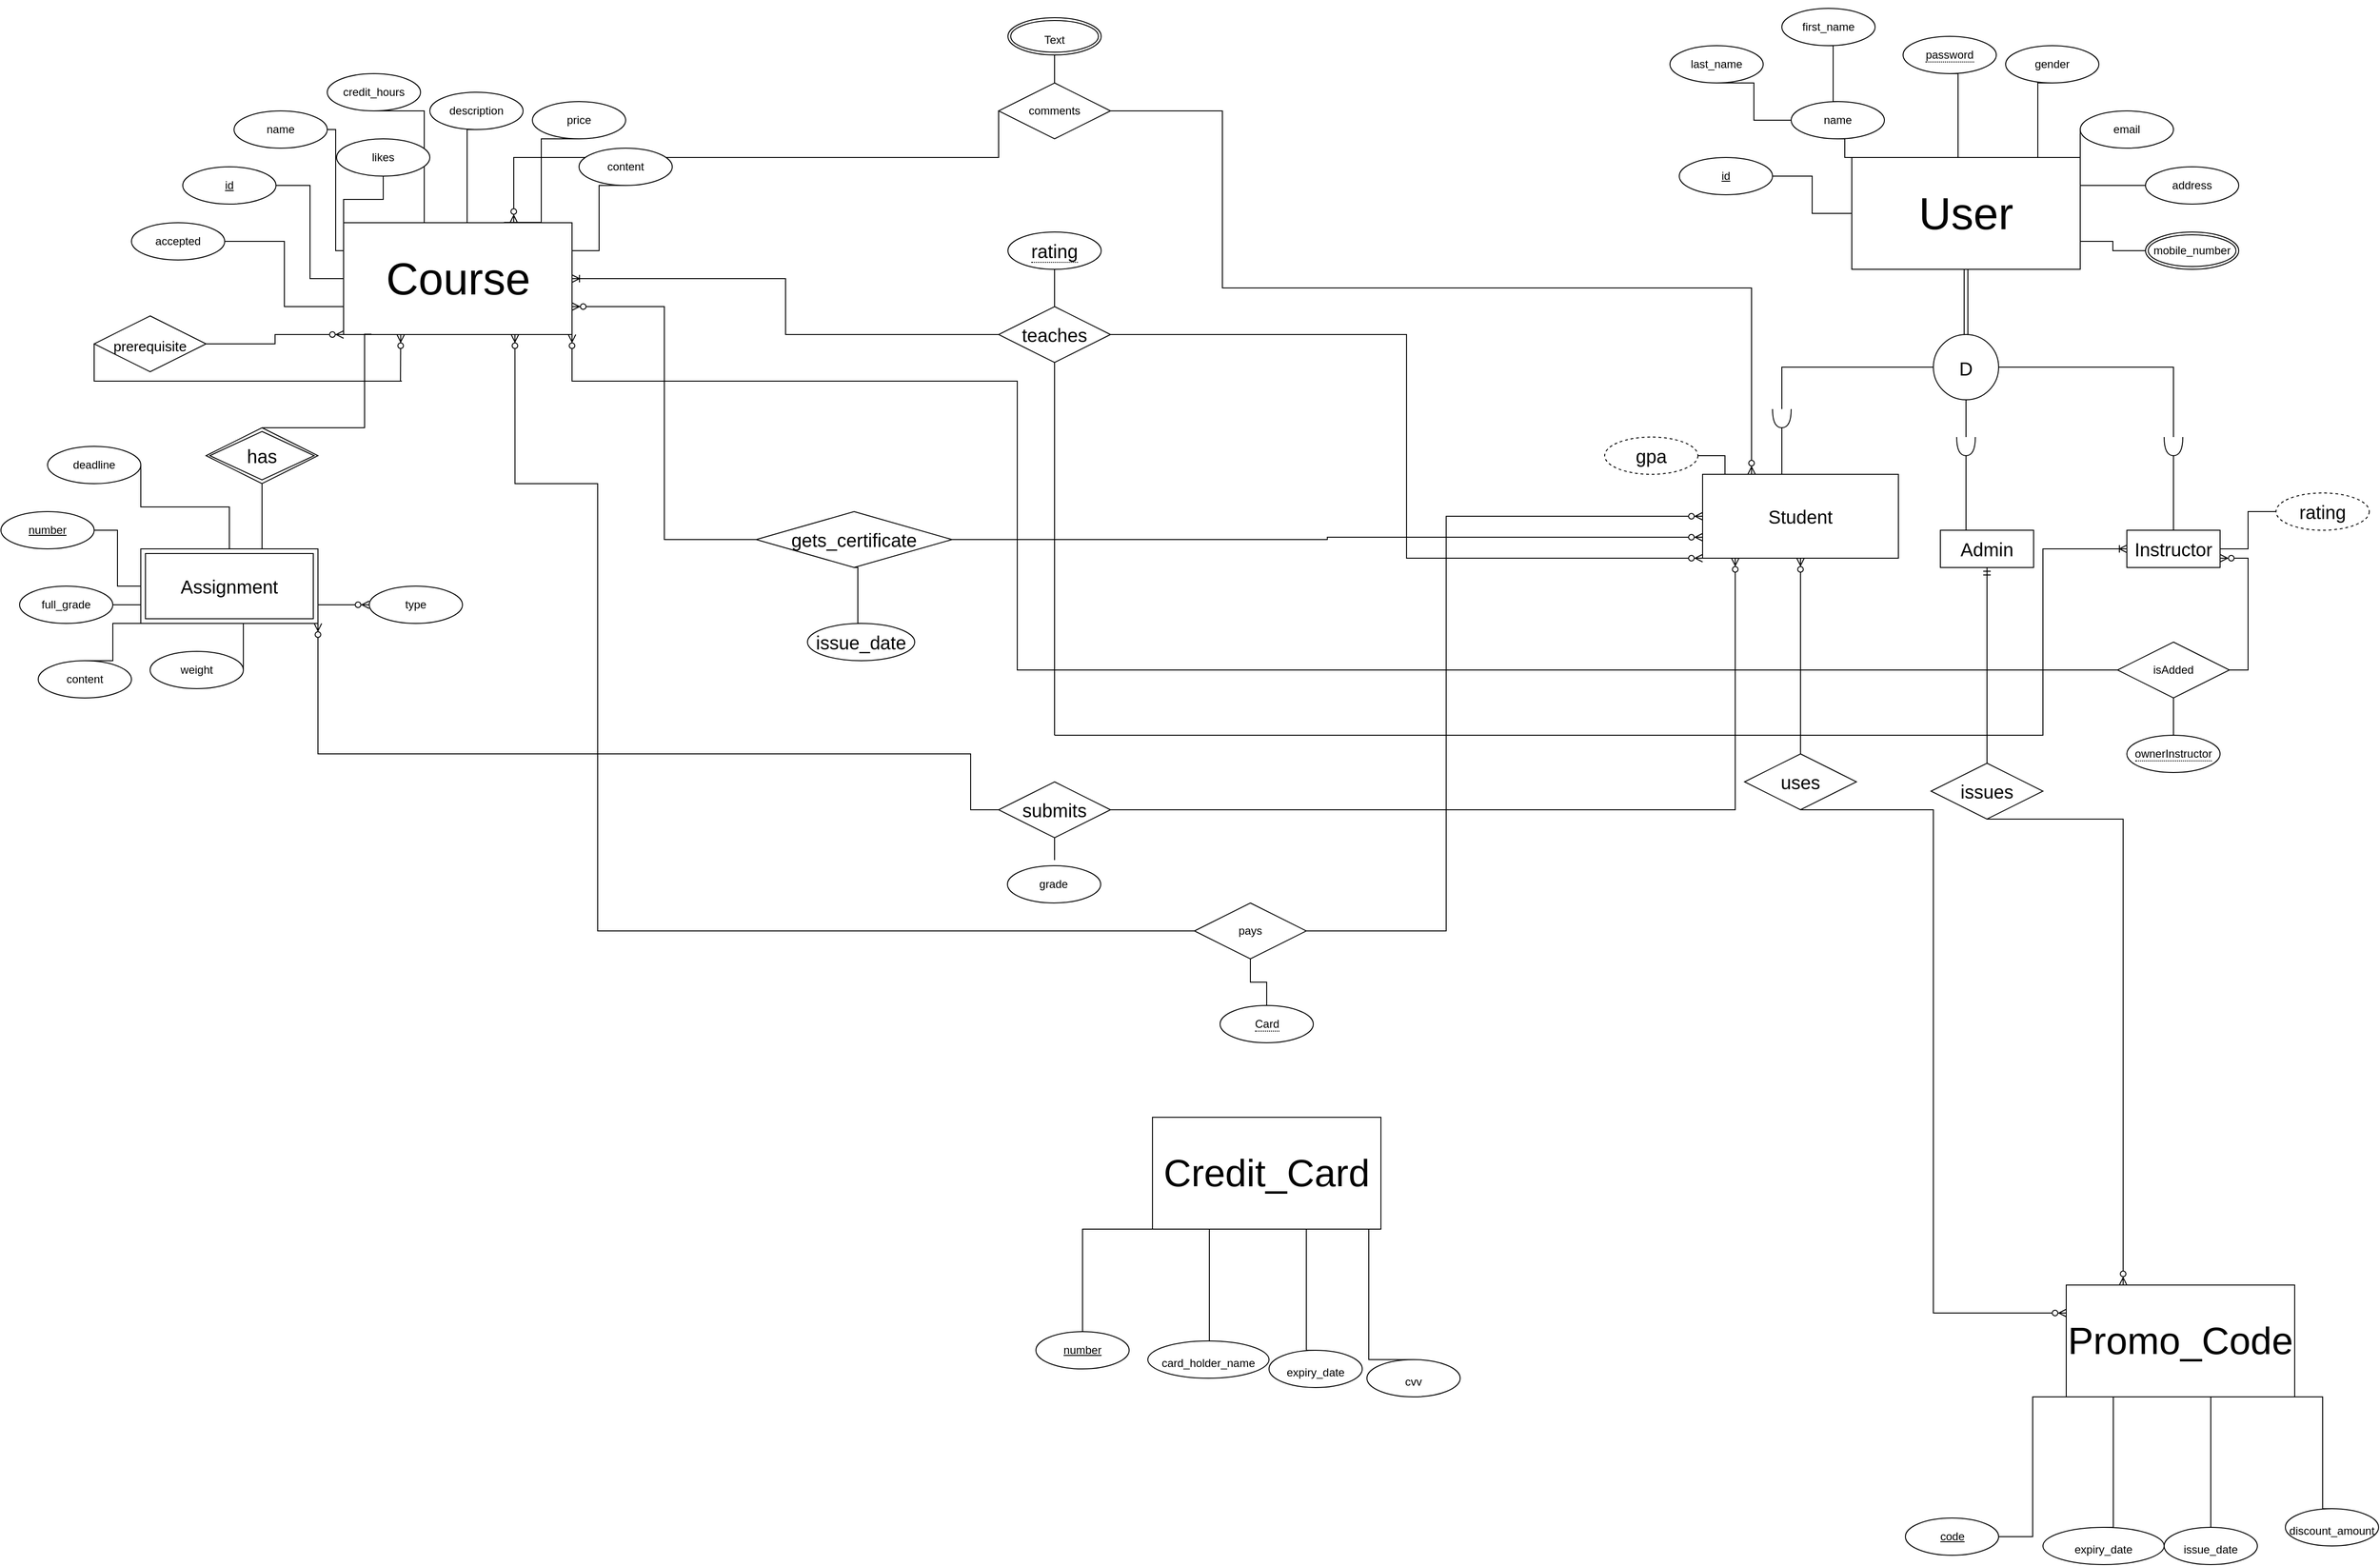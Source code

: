 <mxfile version="13.10.0" type="github">
  <diagram id="R2lEEEUBdFMjLlhIrx00" name="Page-1">
    <mxGraphModel dx="3266" dy="381" grid="1" gridSize="10" guides="1" tooltips="1" connect="1" arrows="1" fold="1" page="1" pageScale="1" pageWidth="850" pageHeight="1100" math="0" shadow="0" extFonts="Permanent Marker^https://fonts.googleapis.com/css?family=Permanent+Marker">
      <root>
        <mxCell id="0" />
        <mxCell id="1" parent="0" />
        <mxCell id="EKLjl7u4k93-TANrDsAA-10" style="edgeStyle=elbowEdgeStyle;rounded=0;orthogonalLoop=1;jettySize=auto;html=1;exitX=0;exitY=0;exitDx=0;exitDy=0;entryX=0.5;entryY=1;entryDx=0;entryDy=0;startArrow=none;startFill=0;endArrow=none;endFill=0;" parent="1" source="EKLjl7u4k93-TANrDsAA-1" target="EKLjl7u4k93-TANrDsAA-3" edge="1">
          <mxGeometry relative="1" as="geometry" />
        </mxCell>
        <mxCell id="EKLjl7u4k93-TANrDsAA-20" style="edgeStyle=elbowEdgeStyle;rounded=0;orthogonalLoop=1;jettySize=auto;html=1;exitX=1;exitY=0.25;exitDx=0;exitDy=0;entryX=0;entryY=0.5;entryDx=0;entryDy=0;startArrow=none;startFill=0;endArrow=none;endFill=0;" parent="1" source="EKLjl7u4k93-TANrDsAA-1" target="EKLjl7u4k93-TANrDsAA-19" edge="1">
          <mxGeometry relative="1" as="geometry" />
        </mxCell>
        <mxCell id="EKLjl7u4k93-TANrDsAA-22" style="edgeStyle=elbowEdgeStyle;rounded=0;orthogonalLoop=1;jettySize=auto;html=1;exitX=1;exitY=0.75;exitDx=0;exitDy=0;entryX=0;entryY=0.5;entryDx=0;entryDy=0;startArrow=none;startFill=0;endArrow=none;endFill=0;" parent="1" source="EKLjl7u4k93-TANrDsAA-1" target="EKLjl7u4k93-TANrDsAA-21" edge="1">
          <mxGeometry relative="1" as="geometry" />
        </mxCell>
        <mxCell id="EKLjl7u4k93-TANrDsAA-1" value="&lt;font style=&quot;font-size: 48px&quot;&gt;User&lt;/font&gt;" style="whiteSpace=wrap;html=1;align=center;" parent="1" vertex="1">
          <mxGeometry x="195" y="200" width="245" height="120" as="geometry" />
        </mxCell>
        <mxCell id="EKLjl7u4k93-TANrDsAA-8" style="edgeStyle=elbowEdgeStyle;rounded=0;orthogonalLoop=1;jettySize=auto;html=1;exitX=0.5;exitY=0;exitDx=0;exitDy=0;entryX=0.5;entryY=1;entryDx=0;entryDy=0;startArrow=none;startFill=0;endArrow=none;endFill=0;" parent="1" source="EKLjl7u4k93-TANrDsAA-3" target="EKLjl7u4k93-TANrDsAA-5" edge="1">
          <mxGeometry relative="1" as="geometry" />
        </mxCell>
        <mxCell id="EKLjl7u4k93-TANrDsAA-9" style="edgeStyle=elbowEdgeStyle;rounded=0;orthogonalLoop=1;jettySize=auto;html=1;exitX=0;exitY=0.5;exitDx=0;exitDy=0;entryX=0.5;entryY=1;entryDx=0;entryDy=0;startArrow=none;startFill=0;endArrow=none;endFill=0;" parent="1" source="EKLjl7u4k93-TANrDsAA-3" target="EKLjl7u4k93-TANrDsAA-4" edge="1">
          <mxGeometry relative="1" as="geometry" />
        </mxCell>
        <mxCell id="EKLjl7u4k93-TANrDsAA-3" value="name" style="ellipse;whiteSpace=wrap;html=1;align=center;" parent="1" vertex="1">
          <mxGeometry x="130" y="140" width="100" height="40" as="geometry" />
        </mxCell>
        <mxCell id="EKLjl7u4k93-TANrDsAA-4" value="last_name" style="ellipse;whiteSpace=wrap;html=1;align=center;" parent="1" vertex="1">
          <mxGeometry y="80" width="100" height="40" as="geometry" />
        </mxCell>
        <mxCell id="EKLjl7u4k93-TANrDsAA-5" value="first_name" style="ellipse;whiteSpace=wrap;html=1;align=center;" parent="1" vertex="1">
          <mxGeometry x="120" y="40" width="100" height="40" as="geometry" />
        </mxCell>
        <mxCell id="EKLjl7u4k93-TANrDsAA-6" style="edgeStyle=elbowEdgeStyle;rounded=0;orthogonalLoop=1;jettySize=auto;html=1;exitX=0.5;exitY=0;exitDx=0;exitDy=0;startArrow=ERoneToMany;startFill=0;" parent="1" source="EKLjl7u4k93-TANrDsAA-5" target="EKLjl7u4k93-TANrDsAA-5" edge="1">
          <mxGeometry relative="1" as="geometry" />
        </mxCell>
        <mxCell id="EKLjl7u4k93-TANrDsAA-7" style="edgeStyle=elbowEdgeStyle;rounded=0;orthogonalLoop=1;jettySize=auto;html=1;exitX=0.5;exitY=1;exitDx=0;exitDy=0;startArrow=ERoneToMany;startFill=0;" parent="1" source="EKLjl7u4k93-TANrDsAA-4" target="EKLjl7u4k93-TANrDsAA-4" edge="1">
          <mxGeometry relative="1" as="geometry" />
        </mxCell>
        <mxCell id="EKLjl7u4k93-TANrDsAA-12" style="edgeStyle=elbowEdgeStyle;rounded=0;orthogonalLoop=1;jettySize=auto;html=1;exitX=0.5;exitY=1;exitDx=0;exitDy=0;entryX=0.5;entryY=0;entryDx=0;entryDy=0;startArrow=none;startFill=0;endArrow=none;endFill=0;" parent="1" source="EKLjl7u4k93-TANrDsAA-11" target="EKLjl7u4k93-TANrDsAA-1" edge="1">
          <mxGeometry relative="1" as="geometry" />
        </mxCell>
        <mxCell id="EKLjl7u4k93-TANrDsAA-11" value="&lt;span style=&quot;border-bottom: 1px dotted&quot;&gt;password&lt;/span&gt;" style="ellipse;whiteSpace=wrap;html=1;align=center;" parent="1" vertex="1">
          <mxGeometry x="250" y="70" width="100" height="40" as="geometry" />
        </mxCell>
        <mxCell id="EKLjl7u4k93-TANrDsAA-17" style="edgeStyle=elbowEdgeStyle;rounded=0;orthogonalLoop=1;jettySize=auto;html=1;exitX=0;exitY=0.5;exitDx=0;exitDy=0;entryX=1;entryY=0;entryDx=0;entryDy=0;startArrow=none;startFill=0;endArrow=none;endFill=0;" parent="1" source="EKLjl7u4k93-TANrDsAA-14" target="EKLjl7u4k93-TANrDsAA-1" edge="1">
          <mxGeometry relative="1" as="geometry" />
        </mxCell>
        <mxCell id="EKLjl7u4k93-TANrDsAA-14" value="email" style="ellipse;whiteSpace=wrap;html=1;align=center;" parent="1" vertex="1">
          <mxGeometry x="440" y="150" width="100" height="40" as="geometry" />
        </mxCell>
        <mxCell id="EKLjl7u4k93-TANrDsAA-18" style="edgeStyle=elbowEdgeStyle;rounded=0;orthogonalLoop=1;jettySize=auto;html=1;exitX=0.5;exitY=1;exitDx=0;exitDy=0;entryX=0.75;entryY=0;entryDx=0;entryDy=0;startArrow=none;startFill=0;endArrow=none;endFill=0;" parent="1" source="EKLjl7u4k93-TANrDsAA-15" target="EKLjl7u4k93-TANrDsAA-1" edge="1">
          <mxGeometry relative="1" as="geometry" />
        </mxCell>
        <mxCell id="EKLjl7u4k93-TANrDsAA-15" value="gender" style="ellipse;whiteSpace=wrap;html=1;align=center;" parent="1" vertex="1">
          <mxGeometry x="360" y="80" width="100" height="40" as="geometry" />
        </mxCell>
        <mxCell id="EKLjl7u4k93-TANrDsAA-19" value="address" style="ellipse;whiteSpace=wrap;html=1;align=center;" parent="1" vertex="1">
          <mxGeometry x="510" y="210" width="100" height="40" as="geometry" />
        </mxCell>
        <mxCell id="EKLjl7u4k93-TANrDsAA-21" value="mobile_number" style="ellipse;shape=doubleEllipse;margin=3;whiteSpace=wrap;html=1;align=center;" parent="1" vertex="1">
          <mxGeometry x="510" y="280" width="100" height="40" as="geometry" />
        </mxCell>
        <mxCell id="EKLjl7u4k93-TANrDsAA-24" style="edgeStyle=elbowEdgeStyle;rounded=0;orthogonalLoop=1;jettySize=auto;html=1;exitX=1;exitY=0.5;exitDx=0;exitDy=0;entryX=0;entryY=0.5;entryDx=0;entryDy=0;startArrow=none;startFill=0;endArrow=none;endFill=0;" parent="1" source="EKLjl7u4k93-TANrDsAA-23" target="EKLjl7u4k93-TANrDsAA-1" edge="1">
          <mxGeometry relative="1" as="geometry" />
        </mxCell>
        <mxCell id="EKLjl7u4k93-TANrDsAA-23" value="id" style="ellipse;whiteSpace=wrap;html=1;align=center;fontStyle=4;" parent="1" vertex="1">
          <mxGeometry x="10" y="200" width="100" height="40" as="geometry" />
        </mxCell>
        <mxCell id="EKLjl7u4k93-TANrDsAA-26" style="edgeStyle=elbowEdgeStyle;rounded=0;orthogonalLoop=1;jettySize=auto;html=1;exitX=0.5;exitY=0;exitDx=0;exitDy=0;entryX=0.5;entryY=1;entryDx=0;entryDy=0;startArrow=none;startFill=0;endArrow=none;endFill=0;fontSize=20;shape=link;" parent="1" source="EKLjl7u4k93-TANrDsAA-25" target="EKLjl7u4k93-TANrDsAA-1" edge="1">
          <mxGeometry relative="1" as="geometry" />
        </mxCell>
        <mxCell id="EKLjl7u4k93-TANrDsAA-25" value="D" style="ellipse;fillColor=#ffffff;strokeColor=#000000;fontSize=20;" parent="1" vertex="1">
          <mxGeometry x="282.5" y="390" width="70" height="70" as="geometry" />
        </mxCell>
        <mxCell id="EKLjl7u4k93-TANrDsAA-55" style="edgeStyle=elbowEdgeStyle;rounded=0;orthogonalLoop=1;jettySize=auto;html=1;exitX=1;exitY=0.5;exitDx=0;exitDy=0;entryX=0;entryY=0.5;entryDx=0;entryDy=0;startArrow=none;startFill=0;endArrow=none;endFill=0;fontSize=20;" parent="1" source="EKLjl7u4k93-TANrDsAA-27" target="EKLjl7u4k93-TANrDsAA-54" edge="1">
          <mxGeometry relative="1" as="geometry" />
        </mxCell>
        <mxCell id="EKLjl7u4k93-TANrDsAA-199" style="edgeStyle=elbowEdgeStyle;rounded=0;orthogonalLoop=1;jettySize=auto;html=1;exitX=0;exitY=0.5;exitDx=0;exitDy=0;startArrow=ERoneToMany;startFill=0;sourcePerimeterSpacing=6;endArrow=none;endFill=0;targetPerimeterSpacing=6;strokeWidth=1;fontSize=20;" parent="1" source="EKLjl7u4k93-TANrDsAA-27" edge="1">
          <mxGeometry relative="1" as="geometry">
            <mxPoint x="-660" y="820" as="targetPoint" />
            <Array as="points">
              <mxPoint x="400" y="820" />
              <mxPoint x="-660" y="820" />
              <mxPoint x="-660" y="820" />
            </Array>
          </mxGeometry>
        </mxCell>
        <mxCell id="EKLjl7u4k93-TANrDsAA-27" value="Instructor" style="whiteSpace=wrap;html=1;align=center;fontSize=20;" parent="1" vertex="1">
          <mxGeometry x="490" y="600" width="100" height="40" as="geometry" />
        </mxCell>
        <mxCell id="EKLjl7u4k93-TANrDsAA-183" style="edgeStyle=elbowEdgeStyle;rounded=0;orthogonalLoop=1;jettySize=auto;html=1;exitX=0.5;exitY=1;exitDx=0;exitDy=0;entryX=0.5;entryY=0;entryDx=0;entryDy=0;startArrow=ERmandOne;startFill=0;endArrow=none;endFill=0;fontSize=20;targetPerimeterSpacing=6;sourcePerimeterSpacing=6;strokeWidth=1;" parent="1" source="EKLjl7u4k93-TANrDsAA-28" target="EKLjl7u4k93-TANrDsAA-179" edge="1">
          <mxGeometry relative="1" as="geometry">
            <Array as="points">
              <mxPoint x="340" y="750" />
            </Array>
          </mxGeometry>
        </mxCell>
        <mxCell id="EKLjl7u4k93-TANrDsAA-28" value="Admin" style="whiteSpace=wrap;html=1;align=center;fontSize=20;" parent="1" vertex="1">
          <mxGeometry x="290" y="600" width="100" height="40" as="geometry" />
        </mxCell>
        <mxCell id="EKLjl7u4k93-TANrDsAA-39" style="edgeStyle=elbowEdgeStyle;rounded=0;orthogonalLoop=1;jettySize=auto;html=1;exitX=0.5;exitY=0;exitDx=0;exitDy=0;entryX=1;entryY=0.5;entryDx=0;entryDy=0;entryPerimeter=0;startArrow=none;startFill=0;endArrow=none;endFill=0;fontSize=20;" parent="1" source="EKLjl7u4k93-TANrDsAA-29" target="EKLjl7u4k93-TANrDsAA-38" edge="1">
          <mxGeometry relative="1" as="geometry">
            <Array as="points">
              <mxPoint x="120" y="530" />
            </Array>
          </mxGeometry>
        </mxCell>
        <mxCell id="EKLjl7u4k93-TANrDsAA-191" style="edgeStyle=elbowEdgeStyle;rounded=0;orthogonalLoop=1;jettySize=auto;html=1;exitX=0.5;exitY=1;exitDx=0;exitDy=0;entryX=0.5;entryY=0;entryDx=0;entryDy=0;startArrow=ERzeroToMany;startFill=1;sourcePerimeterSpacing=6;endArrow=none;endFill=0;targetPerimeterSpacing=6;strokeWidth=1;fontSize=20;" parent="1" source="EKLjl7u4k93-TANrDsAA-29" target="EKLjl7u4k93-TANrDsAA-186" edge="1">
          <mxGeometry relative="1" as="geometry">
            <Array as="points">
              <mxPoint x="140" y="690" />
              <mxPoint x="130" y="670" />
              <mxPoint x="140" y="650" />
            </Array>
          </mxGeometry>
        </mxCell>
        <mxCell id="EKLjl7u4k93-TANrDsAA-194" style="edgeStyle=elbowEdgeStyle;rounded=0;orthogonalLoop=1;jettySize=auto;html=1;exitX=0;exitY=1;exitDx=0;exitDy=0;startArrow=ERzeroToMany;startFill=1;sourcePerimeterSpacing=6;endArrow=none;endFill=0;targetPerimeterSpacing=6;strokeWidth=1;fontSize=20;entryX=1;entryY=0.5;entryDx=0;entryDy=0;" parent="1" source="EKLjl7u4k93-TANrDsAA-29" target="EKLjl7u4k93-TANrDsAA-195" edge="1">
          <mxGeometry relative="1" as="geometry">
            <mxPoint x="-520" y="390" as="targetPoint" />
          </mxGeometry>
        </mxCell>
        <mxCell id="1226oHNaZ9vwRgsXALml-22" style="edgeStyle=orthogonalEdgeStyle;rounded=0;orthogonalLoop=1;jettySize=auto;html=1;startArrow=ERzeroToMany;startFill=1;endArrow=none;endFill=0;" edge="1" parent="1" source="EKLjl7u4k93-TANrDsAA-29" target="1226oHNaZ9vwRgsXALml-23">
          <mxGeometry relative="1" as="geometry">
            <mxPoint x="-360" y="1040" as="targetPoint" />
            <Array as="points">
              <mxPoint x="-240" y="585" />
            </Array>
          </mxGeometry>
        </mxCell>
        <mxCell id="1226oHNaZ9vwRgsXALml-30" style="edgeStyle=orthogonalEdgeStyle;rounded=0;orthogonalLoop=1;jettySize=auto;html=1;exitX=0.25;exitY=0;exitDx=0;exitDy=0;startArrow=ERzeroToMany;startFill=1;endArrow=none;endFill=0;" edge="1" parent="1" source="EKLjl7u4k93-TANrDsAA-29" target="1226oHNaZ9vwRgsXALml-31">
          <mxGeometry relative="1" as="geometry">
            <mxPoint x="-660" y="150" as="targetPoint" />
            <Array as="points">
              <mxPoint x="88" y="340" />
              <mxPoint x="-480" y="340" />
              <mxPoint x="-480" y="150" />
            </Array>
          </mxGeometry>
        </mxCell>
        <mxCell id="EKLjl7u4k93-TANrDsAA-29" value="Student" style="whiteSpace=wrap;html=1;align=center;fontSize=20;" parent="1" vertex="1">
          <mxGeometry x="35" y="540" width="210" height="90" as="geometry" />
        </mxCell>
        <mxCell id="EKLjl7u4k93-TANrDsAA-40" style="edgeStyle=elbowEdgeStyle;rounded=0;orthogonalLoop=1;jettySize=auto;html=1;exitX=0;exitY=0.5;exitDx=0;exitDy=0;exitPerimeter=0;entryX=0;entryY=0.5;entryDx=0;entryDy=0;startArrow=none;startFill=0;endArrow=none;endFill=0;fontSize=20;" parent="1" source="EKLjl7u4k93-TANrDsAA-38" target="EKLjl7u4k93-TANrDsAA-25" edge="1">
          <mxGeometry relative="1" as="geometry">
            <Array as="points">
              <mxPoint x="120" y="410" />
            </Array>
          </mxGeometry>
        </mxCell>
        <mxCell id="EKLjl7u4k93-TANrDsAA-38" value="" style="shape=requiredInterface;html=1;verticalLabelPosition=bottom;fontSize=20;direction=south;" parent="1" vertex="1">
          <mxGeometry x="110" y="470" width="20" height="20" as="geometry" />
        </mxCell>
        <mxCell id="EKLjl7u4k93-TANrDsAA-44" value="" style="edgeStyle=elbowEdgeStyle;rounded=0;orthogonalLoop=1;jettySize=auto;html=1;startArrow=none;startFill=0;endArrow=none;endFill=0;fontSize=20;" parent="1" source="EKLjl7u4k93-TANrDsAA-42" target="EKLjl7u4k93-TANrDsAA-28" edge="1">
          <mxGeometry relative="1" as="geometry" />
        </mxCell>
        <mxCell id="EKLjl7u4k93-TANrDsAA-45" style="edgeStyle=elbowEdgeStyle;rounded=0;orthogonalLoop=1;jettySize=auto;html=1;exitX=0;exitY=0.5;exitDx=0;exitDy=0;exitPerimeter=0;entryX=0.5;entryY=1;entryDx=0;entryDy=0;startArrow=none;startFill=0;endArrow=none;endFill=0;fontSize=20;" parent="1" source="EKLjl7u4k93-TANrDsAA-42" target="EKLjl7u4k93-TANrDsAA-25" edge="1">
          <mxGeometry relative="1" as="geometry" />
        </mxCell>
        <mxCell id="EKLjl7u4k93-TANrDsAA-42" value="" style="shape=requiredInterface;html=1;verticalLabelPosition=bottom;fontSize=20;direction=south;" parent="1" vertex="1">
          <mxGeometry x="307.5" y="500" width="20" height="20" as="geometry" />
        </mxCell>
        <mxCell id="EKLjl7u4k93-TANrDsAA-48" style="edgeStyle=elbowEdgeStyle;rounded=0;orthogonalLoop=1;jettySize=auto;html=1;exitX=1;exitY=0.5;exitDx=0;exitDy=0;exitPerimeter=0;startArrow=none;startFill=0;endArrow=none;endFill=0;fontSize=20;" parent="1" source="EKLjl7u4k93-TANrDsAA-46" target="EKLjl7u4k93-TANrDsAA-27" edge="1">
          <mxGeometry relative="1" as="geometry" />
        </mxCell>
        <mxCell id="EKLjl7u4k93-TANrDsAA-49" style="edgeStyle=elbowEdgeStyle;rounded=0;orthogonalLoop=1;jettySize=auto;html=1;exitX=0;exitY=0.5;exitDx=0;exitDy=0;exitPerimeter=0;entryX=1;entryY=0.5;entryDx=0;entryDy=0;startArrow=none;startFill=0;endArrow=none;endFill=0;fontSize=20;" parent="1" source="EKLjl7u4k93-TANrDsAA-46" target="EKLjl7u4k93-TANrDsAA-25" edge="1">
          <mxGeometry relative="1" as="geometry">
            <Array as="points">
              <mxPoint x="540" y="450" />
            </Array>
          </mxGeometry>
        </mxCell>
        <mxCell id="EKLjl7u4k93-TANrDsAA-46" value="" style="shape=requiredInterface;html=1;verticalLabelPosition=bottom;fontSize=20;direction=south;" parent="1" vertex="1">
          <mxGeometry x="530" y="500" width="20" height="20" as="geometry" />
        </mxCell>
        <mxCell id="EKLjl7u4k93-TANrDsAA-193" style="edgeStyle=elbowEdgeStyle;rounded=0;orthogonalLoop=1;jettySize=auto;html=1;exitX=1;exitY=0.5;exitDx=0;exitDy=0;entryX=0.25;entryY=0;entryDx=0;entryDy=0;startArrow=none;startFill=0;sourcePerimeterSpacing=6;endArrow=none;endFill=0;targetPerimeterSpacing=6;strokeWidth=1;fontSize=20;" parent="1" source="EKLjl7u4k93-TANrDsAA-53" target="EKLjl7u4k93-TANrDsAA-29" edge="1">
          <mxGeometry relative="1" as="geometry" />
        </mxCell>
        <mxCell id="EKLjl7u4k93-TANrDsAA-53" value="gpa" style="ellipse;whiteSpace=wrap;html=1;align=center;dashed=1;fontSize=20;" parent="1" vertex="1">
          <mxGeometry x="-70" y="500" width="100" height="40" as="geometry" />
        </mxCell>
        <mxCell id="EKLjl7u4k93-TANrDsAA-54" value="rating" style="ellipse;whiteSpace=wrap;html=1;align=center;dashed=1;fontSize=20;" parent="1" vertex="1">
          <mxGeometry x="650" y="560" width="100" height="40" as="geometry" />
        </mxCell>
        <mxCell id="EKLjl7u4k93-TANrDsAA-196" style="edgeStyle=elbowEdgeStyle;rounded=0;orthogonalLoop=1;jettySize=auto;html=1;exitX=1;exitY=0.5;exitDx=0;exitDy=0;entryX=0;entryY=0.5;entryDx=0;entryDy=0;startArrow=ERoneToMany;startFill=0;sourcePerimeterSpacing=6;endArrow=none;endFill=0;targetPerimeterSpacing=6;strokeWidth=1;fontSize=20;" parent="1" source="EKLjl7u4k93-TANrDsAA-57" target="EKLjl7u4k93-TANrDsAA-195" edge="1">
          <mxGeometry relative="1" as="geometry" />
        </mxCell>
        <mxCell id="EKLjl7u4k93-TANrDsAA-231" style="edgeStyle=elbowEdgeStyle;rounded=0;orthogonalLoop=1;jettySize=auto;html=1;exitX=0.25;exitY=1;exitDx=0;exitDy=0;startArrow=ERzeroToMany;startFill=1;sourcePerimeterSpacing=6;endArrow=none;endFill=0;targetPerimeterSpacing=6;strokeWidth=1;fontSize=20;" parent="1" source="EKLjl7u4k93-TANrDsAA-57" edge="1">
          <mxGeometry relative="1" as="geometry">
            <mxPoint x="-1361.517" y="440.0" as="targetPoint" />
          </mxGeometry>
        </mxCell>
        <mxCell id="EKLjl7u4k93-TANrDsAA-234" style="edgeStyle=elbowEdgeStyle;rounded=0;orthogonalLoop=1;jettySize=auto;html=1;exitX=1;exitY=0.75;exitDx=0;exitDy=0;entryX=0;entryY=0.5;entryDx=0;entryDy=0;startArrow=ERzeroToMany;startFill=1;sourcePerimeterSpacing=6;endArrow=none;endFill=0;targetPerimeterSpacing=6;strokeWidth=1;fontSize=20;" parent="1" source="EKLjl7u4k93-TANrDsAA-57" target="EKLjl7u4k93-TANrDsAA-232" edge="1">
          <mxGeometry relative="1" as="geometry" />
        </mxCell>
        <mxCell id="1226oHNaZ9vwRgsXALml-25" style="edgeStyle=orthogonalEdgeStyle;rounded=0;orthogonalLoop=1;jettySize=auto;html=1;exitX=0.75;exitY=1;exitDx=0;exitDy=0;startArrow=ERzeroToMany;startFill=1;endArrow=none;endFill=0;entryX=0;entryY=0.5;entryDx=0;entryDy=0;" edge="1" parent="1" source="EKLjl7u4k93-TANrDsAA-57" target="1226oHNaZ9vwRgsXALml-23">
          <mxGeometry relative="1" as="geometry">
            <mxPoint x="-1150" y="610" as="targetPoint" />
            <Array as="points">
              <mxPoint x="-1239" y="550" />
              <mxPoint x="-1150" y="550" />
              <mxPoint x="-1150" y="1030" />
            </Array>
          </mxGeometry>
        </mxCell>
        <mxCell id="1226oHNaZ9vwRgsXALml-29" style="edgeStyle=orthogonalEdgeStyle;rounded=0;orthogonalLoop=1;jettySize=auto;html=1;exitX=0;exitY=0;exitDx=0;exitDy=0;startArrow=none;startFill=0;endArrow=none;endFill=0;" edge="1" parent="1" source="EKLjl7u4k93-TANrDsAA-57" target="1226oHNaZ9vwRgsXALml-28">
          <mxGeometry relative="1" as="geometry" />
        </mxCell>
        <mxCell id="1226oHNaZ9vwRgsXALml-34" style="edgeStyle=orthogonalEdgeStyle;rounded=0;orthogonalLoop=1;jettySize=auto;html=1;startArrow=ERzeroToMany;startFill=1;endArrow=none;endFill=0;entryX=0;entryY=0.5;entryDx=0;entryDy=0;" edge="1" parent="1" source="EKLjl7u4k93-TANrDsAA-57" target="1226oHNaZ9vwRgsXALml-31">
          <mxGeometry relative="1" as="geometry">
            <mxPoint x="-900" y="160" as="targetPoint" />
            <Array as="points">
              <mxPoint x="-1240" y="200" />
              <mxPoint x="-720" y="200" />
            </Array>
          </mxGeometry>
        </mxCell>
        <mxCell id="EKLjl7u4k93-TANrDsAA-57" value="&lt;font style=&quot;font-size: 48px&quot;&gt;Course&lt;/font&gt;" style="whiteSpace=wrap;html=1;align=center;" parent="1" vertex="1">
          <mxGeometry x="-1422.5" y="270" width="245" height="120" as="geometry" />
        </mxCell>
        <mxCell id="EKLjl7u4k93-TANrDsAA-59" style="edgeStyle=elbowEdgeStyle;rounded=0;orthogonalLoop=1;jettySize=auto;html=1;exitX=1;exitY=0.5;exitDx=0;exitDy=0;entryX=0;entryY=0.5;entryDx=0;entryDy=0;startArrow=none;startFill=0;endArrow=none;endFill=0;fontSize=20;" parent="1" source="EKLjl7u4k93-TANrDsAA-58" target="EKLjl7u4k93-TANrDsAA-57" edge="1">
          <mxGeometry relative="1" as="geometry" />
        </mxCell>
        <mxCell id="EKLjl7u4k93-TANrDsAA-58" value="id" style="ellipse;whiteSpace=wrap;html=1;align=center;fontStyle=4;" parent="1" vertex="1">
          <mxGeometry x="-1595" y="210" width="100" height="40" as="geometry" />
        </mxCell>
        <mxCell id="EKLjl7u4k93-TANrDsAA-61" style="edgeStyle=elbowEdgeStyle;rounded=0;orthogonalLoop=1;jettySize=auto;html=1;exitX=1;exitY=0.5;exitDx=0;exitDy=0;entryX=0;entryY=0.25;entryDx=0;entryDy=0;startArrow=none;startFill=0;endArrow=none;endFill=0;fontSize=20;" parent="1" source="EKLjl7u4k93-TANrDsAA-60" target="EKLjl7u4k93-TANrDsAA-57" edge="1">
          <mxGeometry relative="1" as="geometry" />
        </mxCell>
        <mxCell id="EKLjl7u4k93-TANrDsAA-60" value="name" style="ellipse;whiteSpace=wrap;html=1;align=center;" parent="1" vertex="1">
          <mxGeometry x="-1540" y="150" width="100" height="40" as="geometry" />
        </mxCell>
        <mxCell id="EKLjl7u4k93-TANrDsAA-63" style="edgeStyle=elbowEdgeStyle;rounded=0;orthogonalLoop=1;jettySize=auto;html=1;exitX=0.5;exitY=1;exitDx=0;exitDy=0;entryX=0.25;entryY=0;entryDx=0;entryDy=0;startArrow=none;startFill=0;endArrow=none;endFill=0;fontSize=20;" parent="1" source="EKLjl7u4k93-TANrDsAA-62" target="EKLjl7u4k93-TANrDsAA-57" edge="1">
          <mxGeometry relative="1" as="geometry">
            <Array as="points">
              <mxPoint x="-1336" y="220" />
            </Array>
          </mxGeometry>
        </mxCell>
        <mxCell id="EKLjl7u4k93-TANrDsAA-62" value="credit_hours" style="ellipse;whiteSpace=wrap;html=1;align=center;" parent="1" vertex="1">
          <mxGeometry x="-1440" y="110" width="100" height="40" as="geometry" />
        </mxCell>
        <mxCell id="EKLjl7u4k93-TANrDsAA-65" style="edgeStyle=elbowEdgeStyle;rounded=0;orthogonalLoop=1;jettySize=auto;html=1;exitX=0.5;exitY=1;exitDx=0;exitDy=0;entryX=0.5;entryY=0;entryDx=0;entryDy=0;startArrow=none;startFill=0;endArrow=none;endFill=0;fontSize=20;" parent="1" source="EKLjl7u4k93-TANrDsAA-64" target="EKLjl7u4k93-TANrDsAA-57" edge="1">
          <mxGeometry relative="1" as="geometry" />
        </mxCell>
        <mxCell id="EKLjl7u4k93-TANrDsAA-64" value="description" style="ellipse;whiteSpace=wrap;html=1;align=center;" parent="1" vertex="1">
          <mxGeometry x="-1330" y="130" width="100" height="40" as="geometry" />
        </mxCell>
        <mxCell id="EKLjl7u4k93-TANrDsAA-67" style="edgeStyle=elbowEdgeStyle;rounded=0;orthogonalLoop=1;jettySize=auto;html=1;exitX=0.5;exitY=1;exitDx=0;exitDy=0;entryX=0.702;entryY=-0.003;entryDx=0;entryDy=0;entryPerimeter=0;startArrow=none;startFill=0;endArrow=none;endFill=0;fontSize=20;" parent="1" source="EKLjl7u4k93-TANrDsAA-66" target="EKLjl7u4k93-TANrDsAA-57" edge="1">
          <mxGeometry relative="1" as="geometry" />
        </mxCell>
        <mxCell id="EKLjl7u4k93-TANrDsAA-66" value="price" style="ellipse;whiteSpace=wrap;html=1;align=center;" parent="1" vertex="1">
          <mxGeometry x="-1220" y="140" width="100" height="40" as="geometry" />
        </mxCell>
        <mxCell id="EKLjl7u4k93-TANrDsAA-69" style="edgeStyle=elbowEdgeStyle;rounded=0;orthogonalLoop=1;jettySize=auto;html=1;exitX=0.5;exitY=1;exitDx=0;exitDy=0;entryX=1;entryY=0.25;entryDx=0;entryDy=0;startArrow=none;startFill=0;endArrow=none;endFill=0;fontSize=20;" parent="1" source="EKLjl7u4k93-TANrDsAA-68" target="EKLjl7u4k93-TANrDsAA-57" edge="1">
          <mxGeometry relative="1" as="geometry" />
        </mxCell>
        <mxCell id="EKLjl7u4k93-TANrDsAA-68" value="content" style="ellipse;whiteSpace=wrap;html=1;align=center;" parent="1" vertex="1">
          <mxGeometry x="-1170" y="190" width="100" height="40" as="geometry" />
        </mxCell>
        <mxCell id="EKLjl7u4k93-TANrDsAA-72" style="edgeStyle=elbowEdgeStyle;rounded=0;orthogonalLoop=1;jettySize=auto;html=1;exitX=1;exitY=0.5;exitDx=0;exitDy=0;entryX=0;entryY=0.5;entryDx=0;entryDy=0;startArrow=none;startFill=0;endArrow=none;endFill=0;fontSize=20;" parent="1" source="EKLjl7u4k93-TANrDsAA-71" target="EKLjl7u4k93-TANrDsAA-75" edge="1">
          <mxGeometry relative="1" as="geometry">
            <mxPoint x="-1484.5" y="520.0" as="targetPoint" />
            <Array as="points" />
          </mxGeometry>
        </mxCell>
        <mxCell id="EKLjl7u4k93-TANrDsAA-71" value="number" style="ellipse;whiteSpace=wrap;html=1;align=center;fontStyle=4;" parent="1" vertex="1">
          <mxGeometry x="-1790" y="580" width="100" height="40" as="geometry" />
        </mxCell>
        <mxCell id="EKLjl7u4k93-TANrDsAA-74" style="edgeStyle=elbowEdgeStyle;rounded=0;orthogonalLoop=1;jettySize=auto;html=1;exitX=1;exitY=0.5;exitDx=0;exitDy=0;startArrow=none;startFill=0;endArrow=none;endFill=0;fontSize=20;entryX=0;entryY=0.75;entryDx=0;entryDy=0;" parent="1" source="EKLjl7u4k93-TANrDsAA-73" target="EKLjl7u4k93-TANrDsAA-75" edge="1">
          <mxGeometry relative="1" as="geometry">
            <mxPoint x="-1480" y="580" as="targetPoint" />
          </mxGeometry>
        </mxCell>
        <mxCell id="EKLjl7u4k93-TANrDsAA-73" value="full_grade" style="ellipse;whiteSpace=wrap;html=1;align=center;" parent="1" vertex="1">
          <mxGeometry x="-1770" y="660" width="100" height="40" as="geometry" />
        </mxCell>
        <mxCell id="EKLjl7u4k93-TANrDsAA-81" style="edgeStyle=elbowEdgeStyle;rounded=0;orthogonalLoop=1;jettySize=auto;html=1;exitX=0.5;exitY=0;exitDx=0;exitDy=0;entryX=1;entryY=0.5;entryDx=0;entryDy=0;startArrow=none;startFill=0;endArrow=none;endFill=0;fontSize=20;" parent="1" source="EKLjl7u4k93-TANrDsAA-75" target="EKLjl7u4k93-TANrDsAA-80" edge="1">
          <mxGeometry relative="1" as="geometry">
            <mxPoint x="-1780" y="490.0" as="targetPoint" />
          </mxGeometry>
        </mxCell>
        <mxCell id="EKLjl7u4k93-TANrDsAA-83" style="edgeStyle=elbowEdgeStyle;rounded=0;orthogonalLoop=1;jettySize=auto;html=1;exitX=0;exitY=1;exitDx=0;exitDy=0;entryX=0.5;entryY=0;entryDx=0;entryDy=0;startArrow=none;startFill=0;endArrow=none;endFill=0;fontSize=20;" parent="1" source="EKLjl7u4k93-TANrDsAA-75" target="EKLjl7u4k93-TANrDsAA-82" edge="1">
          <mxGeometry relative="1" as="geometry" />
        </mxCell>
        <mxCell id="EKLjl7u4k93-TANrDsAA-212" style="edgeStyle=elbowEdgeStyle;rounded=0;orthogonalLoop=1;jettySize=auto;html=1;exitX=1;exitY=1;exitDx=0;exitDy=0;startArrow=ERzeroToMany;startFill=1;sourcePerimeterSpacing=6;endArrow=none;endFill=0;targetPerimeterSpacing=6;strokeWidth=1;fontSize=20;" parent="1" source="EKLjl7u4k93-TANrDsAA-75" edge="1">
          <mxGeometry relative="1" as="geometry">
            <mxPoint x="-770" y="840" as="targetPoint" />
            <Array as="points">
              <mxPoint x="-1450" y="840" />
            </Array>
          </mxGeometry>
        </mxCell>
        <mxCell id="EKLjl7u4k93-TANrDsAA-75" value="Assignment" style="shape=ext;margin=3;double=1;whiteSpace=wrap;html=1;align=center;fontSize=20;" parent="1" vertex="1">
          <mxGeometry x="-1640" y="620" width="190" height="80" as="geometry" />
        </mxCell>
        <mxCell id="EKLjl7u4k93-TANrDsAA-79" style="edgeStyle=elbowEdgeStyle;rounded=0;orthogonalLoop=1;jettySize=auto;html=1;exitX=1;exitY=0.5;exitDx=0;exitDy=0;startArrow=none;startFill=0;endArrow=none;endFill=0;fontSize=20;" parent="1" source="EKLjl7u4k93-TANrDsAA-78" edge="1">
          <mxGeometry relative="1" as="geometry">
            <mxPoint x="-1620" y="700" as="targetPoint" />
            <Array as="points">
              <mxPoint x="-1530" y="581" />
            </Array>
          </mxGeometry>
        </mxCell>
        <mxCell id="EKLjl7u4k93-TANrDsAA-78" value="weight" style="ellipse;whiteSpace=wrap;html=1;align=center;" parent="1" vertex="1">
          <mxGeometry x="-1630" y="730" width="100" height="40" as="geometry" />
        </mxCell>
        <mxCell id="EKLjl7u4k93-TANrDsAA-80" value="deadline" style="ellipse;whiteSpace=wrap;html=1;align=center;" parent="1" vertex="1">
          <mxGeometry x="-1740" y="510" width="100" height="40" as="geometry" />
        </mxCell>
        <mxCell id="EKLjl7u4k93-TANrDsAA-82" value="content" style="ellipse;whiteSpace=wrap;html=1;align=center;" parent="1" vertex="1">
          <mxGeometry x="-1750" y="740" width="100" height="40" as="geometry" />
        </mxCell>
        <mxCell id="EKLjl7u4k93-TANrDsAA-84" style="edgeStyle=elbowEdgeStyle;rounded=0;orthogonalLoop=1;jettySize=auto;html=1;exitX=0.5;exitY=0;exitDx=0;exitDy=0;startArrow=none;startFill=0;endArrow=none;endFill=0;fontSize=20;" parent="1" edge="1">
          <mxGeometry relative="1" as="geometry">
            <mxPoint x="-1780" y="450" as="sourcePoint" />
            <mxPoint x="-1780" y="450" as="targetPoint" />
          </mxGeometry>
        </mxCell>
        <mxCell id="EKLjl7u4k93-TANrDsAA-93" style="edgeStyle=elbowEdgeStyle;rounded=0;orthogonalLoop=1;jettySize=auto;html=1;exitX=0.5;exitY=0;exitDx=0;exitDy=0;entryX=0.122;entryY=0.997;entryDx=0;entryDy=0;entryPerimeter=0;startArrow=none;startFill=0;endArrow=none;endFill=0;fontSize=20;" parent="1" source="EKLjl7u4k93-TANrDsAA-92" target="EKLjl7u4k93-TANrDsAA-57" edge="1">
          <mxGeometry relative="1" as="geometry">
            <Array as="points">
              <mxPoint x="-1400" y="440" />
            </Array>
          </mxGeometry>
        </mxCell>
        <mxCell id="EKLjl7u4k93-TANrDsAA-94" style="edgeStyle=elbowEdgeStyle;rounded=0;orthogonalLoop=1;jettySize=auto;html=1;exitX=0.5;exitY=1;exitDx=0;exitDy=0;startArrow=none;startFill=0;endArrow=none;endFill=0;fontSize=20;" parent="1" source="EKLjl7u4k93-TANrDsAA-92" target="EKLjl7u4k93-TANrDsAA-75" edge="1">
          <mxGeometry relative="1" as="geometry" />
        </mxCell>
        <mxCell id="EKLjl7u4k93-TANrDsAA-92" value="has" style="shape=rhombus;double=1;perimeter=rhombusPerimeter;whiteSpace=wrap;html=1;align=center;fontSize=20;" parent="1" vertex="1">
          <mxGeometry x="-1570" y="490" width="120" height="60" as="geometry" />
        </mxCell>
        <mxCell id="EKLjl7u4k93-TANrDsAA-127" style="edgeStyle=elbowEdgeStyle;rounded=0;orthogonalLoop=1;jettySize=auto;html=1;exitX=0.5;exitY=1;exitDx=0;exitDy=0;entryX=0.5;entryY=0;entryDx=0;entryDy=0;startArrow=none;startFill=0;endArrow=none;endFill=0;fontSize=20;" parent="1" source="EKLjl7u4k93-TANrDsAA-121" target="EKLjl7u4k93-TANrDsAA-126" edge="1">
          <mxGeometry relative="1" as="geometry">
            <Array as="points">
              <mxPoint x="-390" y="1420" />
            </Array>
          </mxGeometry>
        </mxCell>
        <mxCell id="EKLjl7u4k93-TANrDsAA-121" value="&lt;font style=&quot;font-size: 41px&quot;&gt;Credit_Card&lt;/font&gt;" style="whiteSpace=wrap;html=1;align=center;" parent="1" vertex="1">
          <mxGeometry x="-555" y="1230" width="245" height="120" as="geometry" />
        </mxCell>
        <mxCell id="EKLjl7u4k93-TANrDsAA-123" style="edgeStyle=elbowEdgeStyle;rounded=0;orthogonalLoop=1;jettySize=auto;html=1;exitX=0.5;exitY=0;exitDx=0;exitDy=0;startArrow=none;startFill=0;endArrow=none;endFill=0;fontSize=20;" parent="1" source="EKLjl7u4k93-TANrDsAA-122" edge="1">
          <mxGeometry relative="1" as="geometry">
            <mxPoint x="-540" y="1350" as="targetPoint" />
            <Array as="points">
              <mxPoint x="-630" y="1410" />
            </Array>
          </mxGeometry>
        </mxCell>
        <mxCell id="EKLjl7u4k93-TANrDsAA-122" value="number" style="ellipse;whiteSpace=wrap;html=1;align=center;fontStyle=4;" parent="1" vertex="1">
          <mxGeometry x="-680" y="1460" width="100" height="40" as="geometry" />
        </mxCell>
        <mxCell id="EKLjl7u4k93-TANrDsAA-125" style="edgeStyle=elbowEdgeStyle;rounded=0;orthogonalLoop=1;jettySize=auto;html=1;exitX=0.5;exitY=0;exitDx=0;exitDy=0;startArrow=none;startFill=0;endArrow=none;endFill=0;fontSize=20;" parent="1" source="EKLjl7u4k93-TANrDsAA-124" edge="1">
          <mxGeometry relative="1" as="geometry">
            <mxPoint x="-494" y="1350" as="targetPoint" />
            <Array as="points">
              <mxPoint x="-494" y="1350" />
              <mxPoint x="-494" y="1210" />
            </Array>
          </mxGeometry>
        </mxCell>
        <mxCell id="EKLjl7u4k93-TANrDsAA-124" value="&lt;font style=&quot;font-size: 12px&quot;&gt;card_holder_name&lt;/font&gt;" style="ellipse;whiteSpace=wrap;html=1;align=center;fontSize=20;" parent="1" vertex="1">
          <mxGeometry x="-560" y="1470" width="130" height="40" as="geometry" />
        </mxCell>
        <mxCell id="EKLjl7u4k93-TANrDsAA-126" value="&lt;font style=&quot;font-size: 12px&quot;&gt;expiry_date&lt;/font&gt;" style="ellipse;whiteSpace=wrap;html=1;align=center;fontSize=20;" parent="1" vertex="1">
          <mxGeometry x="-430" y="1480" width="100" height="40" as="geometry" />
        </mxCell>
        <mxCell id="EKLjl7u4k93-TANrDsAA-129" style="edgeStyle=elbowEdgeStyle;rounded=0;orthogonalLoop=1;jettySize=auto;html=1;exitX=0.5;exitY=0;exitDx=0;exitDy=0;entryX=0.75;entryY=1;entryDx=0;entryDy=0;startArrow=none;startFill=0;endArrow=none;endFill=0;fontSize=20;" parent="1" source="EKLjl7u4k93-TANrDsAA-128" target="EKLjl7u4k93-TANrDsAA-121" edge="1">
          <mxGeometry relative="1" as="geometry" />
        </mxCell>
        <mxCell id="EKLjl7u4k93-TANrDsAA-128" value="&lt;font style=&quot;font-size: 12px&quot;&gt;cvv&lt;/font&gt;" style="ellipse;whiteSpace=wrap;html=1;align=center;fontSize=20;" parent="1" vertex="1">
          <mxGeometry x="-325" y="1490" width="100" height="40" as="geometry" />
        </mxCell>
        <mxCell id="EKLjl7u4k93-TANrDsAA-176" style="edgeStyle=elbowEdgeStyle;rounded=0;orthogonalLoop=1;jettySize=auto;html=1;exitX=0.25;exitY=1;exitDx=0;exitDy=0;entryX=0.5;entryY=0;entryDx=0;entryDy=0;startArrow=none;startFill=0;endArrow=none;endFill=0;fontSize=20;" parent="1" source="EKLjl7u4k93-TANrDsAA-132" target="EKLjl7u4k93-TANrDsAA-136" edge="1">
          <mxGeometry relative="1" as="geometry" />
        </mxCell>
        <mxCell id="EKLjl7u4k93-TANrDsAA-177" style="edgeStyle=elbowEdgeStyle;rounded=0;orthogonalLoop=1;jettySize=auto;html=1;exitX=0.5;exitY=1;exitDx=0;exitDy=0;entryX=0.5;entryY=0;entryDx=0;entryDy=0;startArrow=none;startFill=0;endArrow=none;endFill=0;fontSize=20;" parent="1" source="EKLjl7u4k93-TANrDsAA-132" target="EKLjl7u4k93-TANrDsAA-137" edge="1">
          <mxGeometry relative="1" as="geometry">
            <Array as="points">
              <mxPoint x="580" y="1610" />
            </Array>
          </mxGeometry>
        </mxCell>
        <mxCell id="EKLjl7u4k93-TANrDsAA-178" style="edgeStyle=elbowEdgeStyle;rounded=0;orthogonalLoop=1;jettySize=auto;html=1;exitX=0.75;exitY=1;exitDx=0;exitDy=0;entryX=0.5;entryY=0;entryDx=0;entryDy=0;startArrow=none;startFill=0;endArrow=none;endFill=0;fontSize=20;" parent="1" source="EKLjl7u4k93-TANrDsAA-132" target="EKLjl7u4k93-TANrDsAA-139" edge="1">
          <mxGeometry relative="1" as="geometry">
            <Array as="points">
              <mxPoint x="700" y="1600" />
            </Array>
          </mxGeometry>
        </mxCell>
        <mxCell id="EKLjl7u4k93-TANrDsAA-132" value="&lt;font style=&quot;font-size: 41px&quot;&gt;Promo_Code&lt;/font&gt;" style="whiteSpace=wrap;html=1;align=center;" parent="1" vertex="1">
          <mxGeometry x="425" y="1410" width="245" height="120" as="geometry" />
        </mxCell>
        <mxCell id="EKLjl7u4k93-TANrDsAA-133" style="edgeStyle=elbowEdgeStyle;rounded=0;orthogonalLoop=1;jettySize=auto;html=1;exitX=1;exitY=0.5;exitDx=0;exitDy=0;startArrow=none;startFill=0;endArrow=none;endFill=0;fontSize=20;entryX=0;entryY=1;entryDx=0;entryDy=0;" parent="1" source="EKLjl7u4k93-TANrDsAA-134" target="EKLjl7u4k93-TANrDsAA-132" edge="1">
          <mxGeometry relative="1" as="geometry" />
        </mxCell>
        <mxCell id="EKLjl7u4k93-TANrDsAA-134" value="code" style="ellipse;whiteSpace=wrap;html=1;align=center;fontStyle=4;" parent="1" vertex="1">
          <mxGeometry x="252.5" y="1660" width="100" height="40" as="geometry" />
        </mxCell>
        <mxCell id="EKLjl7u4k93-TANrDsAA-136" value="&lt;font style=&quot;font-size: 12px&quot;&gt;expiry_date&lt;/font&gt;" style="ellipse;whiteSpace=wrap;html=1;align=center;fontSize=20;" parent="1" vertex="1">
          <mxGeometry x="400" y="1670" width="130" height="40" as="geometry" />
        </mxCell>
        <mxCell id="EKLjl7u4k93-TANrDsAA-137" value="&lt;font style=&quot;font-size: 12px&quot;&gt;issue_date&lt;/font&gt;" style="ellipse;whiteSpace=wrap;html=1;align=center;fontSize=20;" parent="1" vertex="1">
          <mxGeometry x="530" y="1670" width="100" height="40" as="geometry" />
        </mxCell>
        <mxCell id="EKLjl7u4k93-TANrDsAA-139" value="&lt;font style=&quot;font-size: 12px&quot;&gt;discount_amount&lt;/font&gt;" style="ellipse;whiteSpace=wrap;html=1;align=center;fontSize=20;" parent="1" vertex="1">
          <mxGeometry x="660" y="1650" width="100" height="40" as="geometry" />
        </mxCell>
        <mxCell id="EKLjl7u4k93-TANrDsAA-174" style="edgeStyle=elbowEdgeStyle;rounded=0;orthogonalLoop=1;jettySize=auto;html=1;entryX=0;entryY=1;entryDx=0;entryDy=0;startArrow=none;startFill=0;endArrow=none;endFill=0;fontSize=20;" parent="1" target="EKLjl7u4k93-TANrDsAA-132" edge="1">
          <mxGeometry relative="1" as="geometry">
            <mxPoint x="425" y="1530" as="sourcePoint" />
          </mxGeometry>
        </mxCell>
        <mxCell id="EKLjl7u4k93-TANrDsAA-184" style="edgeStyle=elbowEdgeStyle;rounded=0;orthogonalLoop=1;jettySize=auto;html=1;exitX=0.5;exitY=1;exitDx=0;exitDy=0;entryX=0.25;entryY=0;entryDx=0;entryDy=0;startArrow=none;startFill=0;sourcePerimeterSpacing=6;endArrow=ERzeroToMany;endFill=1;targetPerimeterSpacing=6;strokeWidth=1;fontSize=20;" parent="1" source="EKLjl7u4k93-TANrDsAA-179" target="EKLjl7u4k93-TANrDsAA-132" edge="1">
          <mxGeometry relative="1" as="geometry">
            <Array as="points">
              <mxPoint x="486" y="1160" />
            </Array>
          </mxGeometry>
        </mxCell>
        <mxCell id="EKLjl7u4k93-TANrDsAA-179" value="issues" style="shape=rhombus;perimeter=rhombusPerimeter;whiteSpace=wrap;html=1;align=center;fontSize=20;" parent="1" vertex="1">
          <mxGeometry x="280" y="850" width="120" height="60" as="geometry" />
        </mxCell>
        <mxCell id="EKLjl7u4k93-TANrDsAA-192" style="edgeStyle=elbowEdgeStyle;rounded=0;orthogonalLoop=1;jettySize=auto;html=1;exitX=0.5;exitY=1;exitDx=0;exitDy=0;entryX=0;entryY=0.25;entryDx=0;entryDy=0;startArrow=none;startFill=0;sourcePerimeterSpacing=6;endArrow=ERzeroToMany;endFill=1;targetPerimeterSpacing=6;strokeWidth=1;fontSize=20;" parent="1" source="EKLjl7u4k93-TANrDsAA-186" target="EKLjl7u4k93-TANrDsAA-132" edge="1">
          <mxGeometry relative="1" as="geometry" />
        </mxCell>
        <mxCell id="EKLjl7u4k93-TANrDsAA-186" value="uses" style="shape=rhombus;perimeter=rhombusPerimeter;whiteSpace=wrap;html=1;align=center;fontSize=20;" parent="1" vertex="1">
          <mxGeometry x="80" y="840" width="120" height="60" as="geometry" />
        </mxCell>
        <mxCell id="EKLjl7u4k93-TANrDsAA-200" style="edgeStyle=elbowEdgeStyle;rounded=0;orthogonalLoop=1;jettySize=auto;html=1;exitX=0.5;exitY=1;exitDx=0;exitDy=0;startArrow=none;startFill=0;sourcePerimeterSpacing=6;endArrow=none;endFill=0;targetPerimeterSpacing=6;strokeWidth=1;fontSize=20;" parent="1" source="EKLjl7u4k93-TANrDsAA-195" edge="1">
          <mxGeometry relative="1" as="geometry">
            <mxPoint x="-660" y="820" as="targetPoint" />
            <Array as="points">
              <mxPoint x="-660" y="620" />
            </Array>
          </mxGeometry>
        </mxCell>
        <mxCell id="EKLjl7u4k93-TANrDsAA-195" value="teaches" style="shape=rhombus;perimeter=rhombusPerimeter;whiteSpace=wrap;html=1;align=center;fontSize=20;" parent="1" vertex="1">
          <mxGeometry x="-720" y="360" width="120" height="60" as="geometry" />
        </mxCell>
        <mxCell id="EKLjl7u4k93-TANrDsAA-202" style="edgeStyle=elbowEdgeStyle;rounded=0;orthogonalLoop=1;jettySize=auto;html=1;exitX=0.5;exitY=1;exitDx=0;exitDy=0;entryX=0.5;entryY=0;entryDx=0;entryDy=0;startArrow=none;startFill=0;sourcePerimeterSpacing=6;endArrow=none;endFill=0;targetPerimeterSpacing=6;strokeWidth=1;fontSize=20;" parent="1" source="EKLjl7u4k93-TANrDsAA-201" target="EKLjl7u4k93-TANrDsAA-195" edge="1">
          <mxGeometry relative="1" as="geometry" />
        </mxCell>
        <mxCell id="EKLjl7u4k93-TANrDsAA-201" value="&lt;span style=&quot;border-bottom: 1px dotted&quot;&gt;rating&lt;/span&gt;" style="ellipse;whiteSpace=wrap;html=1;align=center;fontSize=20;" parent="1" vertex="1">
          <mxGeometry x="-710" y="280" width="100" height="40" as="geometry" />
        </mxCell>
        <mxCell id="EKLjl7u4k93-TANrDsAA-209" style="edgeStyle=elbowEdgeStyle;rounded=0;orthogonalLoop=1;jettySize=auto;html=1;exitX=1;exitY=0.5;exitDx=0;exitDy=0;entryX=0;entryY=0.75;entryDx=0;entryDy=0;startArrow=none;startFill=0;sourcePerimeterSpacing=6;endArrow=none;endFill=0;targetPerimeterSpacing=6;strokeWidth=1;fontSize=20;" parent="1" source="EKLjl7u4k93-TANrDsAA-207" target="EKLjl7u4k93-TANrDsAA-57" edge="1">
          <mxGeometry relative="1" as="geometry" />
        </mxCell>
        <mxCell id="EKLjl7u4k93-TANrDsAA-207" value="accepted" style="ellipse;whiteSpace=wrap;html=1;align=center;" parent="1" vertex="1">
          <mxGeometry x="-1650" y="270" width="100" height="40" as="geometry" />
        </mxCell>
        <mxCell id="EKLjl7u4k93-TANrDsAA-214" style="edgeStyle=elbowEdgeStyle;rounded=0;orthogonalLoop=1;jettySize=auto;html=1;exitX=0;exitY=0.5;exitDx=0;exitDy=0;startArrow=none;startFill=0;sourcePerimeterSpacing=6;endArrow=none;endFill=0;targetPerimeterSpacing=6;strokeWidth=1;fontSize=20;" parent="1" source="EKLjl7u4k93-TANrDsAA-213" edge="1">
          <mxGeometry relative="1" as="geometry">
            <mxPoint x="-780" y="839.941" as="targetPoint" />
          </mxGeometry>
        </mxCell>
        <mxCell id="EKLjl7u4k93-TANrDsAA-215" style="edgeStyle=elbowEdgeStyle;rounded=0;orthogonalLoop=1;jettySize=auto;html=1;exitX=0.5;exitY=1;exitDx=0;exitDy=0;startArrow=none;startFill=0;sourcePerimeterSpacing=6;endArrow=none;endFill=0;targetPerimeterSpacing=6;strokeWidth=1;fontSize=20;" parent="1" source="EKLjl7u4k93-TANrDsAA-213" target="EKLjl7u4k93-TANrDsAA-216" edge="1">
          <mxGeometry relative="1" as="geometry">
            <mxPoint x="-660.529" y="980" as="targetPoint" />
          </mxGeometry>
        </mxCell>
        <mxCell id="EKLjl7u4k93-TANrDsAA-220" style="edgeStyle=elbowEdgeStyle;rounded=0;orthogonalLoop=1;jettySize=auto;html=1;exitX=1;exitY=0.5;exitDx=0;exitDy=0;startArrow=none;startFill=0;sourcePerimeterSpacing=6;endArrow=ERzeroToMany;endFill=1;targetPerimeterSpacing=6;strokeWidth=1;fontSize=20;" parent="1" source="EKLjl7u4k93-TANrDsAA-213" edge="1">
          <mxGeometry relative="1" as="geometry">
            <mxPoint x="70" y="630" as="targetPoint" />
            <Array as="points">
              <mxPoint x="70" y="670" />
              <mxPoint x="70" y="670" />
              <mxPoint x="100" y="780" />
              <mxPoint x="100" y="780" />
              <mxPoint x="100" y="780" />
              <mxPoint x="100" y="700" />
              <mxPoint x="90" y="650" />
              <mxPoint x="88" y="650" />
              <mxPoint x="100" y="680" />
              <mxPoint x="93" y="710" />
              <mxPoint x="100" y="720" />
            </Array>
          </mxGeometry>
        </mxCell>
        <mxCell id="EKLjl7u4k93-TANrDsAA-213" value="submits" style="shape=rhombus;perimeter=rhombusPerimeter;whiteSpace=wrap;html=1;align=center;fontSize=20;" parent="1" vertex="1">
          <mxGeometry x="-720" y="870" width="120" height="60" as="geometry" />
        </mxCell>
        <mxCell id="EKLjl7u4k93-TANrDsAA-216" value="grade" style="ellipse;whiteSpace=wrap;html=1;align=center;" parent="1" vertex="1">
          <mxGeometry x="-710.529" y="960" width="100" height="40" as="geometry" />
        </mxCell>
        <mxCell id="EKLjl7u4k93-TANrDsAA-226" style="edgeStyle=elbowEdgeStyle;rounded=0;orthogonalLoop=1;jettySize=auto;html=1;exitX=1;exitY=0.5;exitDx=0;exitDy=0;entryX=0;entryY=1;entryDx=0;entryDy=0;startArrow=none;startFill=0;sourcePerimeterSpacing=6;endArrow=ERzeroToMany;endFill=1;targetPerimeterSpacing=6;strokeWidth=1;fontSize=20;" parent="1" source="EKLjl7u4k93-TANrDsAA-223" target="EKLjl7u4k93-TANrDsAA-57" edge="1">
          <mxGeometry relative="1" as="geometry" />
        </mxCell>
        <mxCell id="EKLjl7u4k93-TANrDsAA-228" style="edgeStyle=elbowEdgeStyle;rounded=0;orthogonalLoop=1;jettySize=auto;html=1;exitX=0;exitY=0.5;exitDx=0;exitDy=0;startArrow=none;startFill=0;sourcePerimeterSpacing=6;endArrow=none;endFill=0;targetPerimeterSpacing=6;strokeWidth=1;fontSize=20;" parent="1" source="EKLjl7u4k93-TANrDsAA-223" edge="1">
          <mxGeometry relative="1" as="geometry">
            <mxPoint x="-1360" y="440" as="targetPoint" />
            <Array as="points">
              <mxPoint x="-1690" y="480" />
              <mxPoint x="-1350" y="440" />
              <mxPoint x="-1370" y="480" />
              <mxPoint x="-1360" y="480" />
              <mxPoint x="-1350" y="480" />
              <mxPoint x="-1350" y="480" />
            </Array>
          </mxGeometry>
        </mxCell>
        <mxCell id="EKLjl7u4k93-TANrDsAA-223" value="&lt;font style=&quot;font-size: 15px&quot;&gt;prerequisite&lt;/font&gt;" style="shape=rhombus;perimeter=rhombusPerimeter;whiteSpace=wrap;html=1;align=center;fontSize=20;" parent="1" vertex="1">
          <mxGeometry x="-1690" y="370" width="120" height="60" as="geometry" />
        </mxCell>
        <mxCell id="EKLjl7u4k93-TANrDsAA-233" style="edgeStyle=elbowEdgeStyle;rounded=0;orthogonalLoop=1;jettySize=auto;html=1;exitX=1;exitY=0.5;exitDx=0;exitDy=0;entryX=0;entryY=0.75;entryDx=0;entryDy=0;startArrow=none;startFill=0;sourcePerimeterSpacing=6;endArrow=ERzeroToMany;endFill=1;targetPerimeterSpacing=6;strokeWidth=1;fontSize=20;" parent="1" source="EKLjl7u4k93-TANrDsAA-232" target="EKLjl7u4k93-TANrDsAA-29" edge="1">
          <mxGeometry relative="1" as="geometry" />
        </mxCell>
        <mxCell id="EKLjl7u4k93-TANrDsAA-240" style="edgeStyle=elbowEdgeStyle;rounded=0;orthogonalLoop=1;jettySize=auto;html=1;exitX=0.5;exitY=1;exitDx=0;exitDy=0;entryX=0.5;entryY=0;entryDx=0;entryDy=0;startArrow=none;startFill=0;sourcePerimeterSpacing=6;endArrow=none;endFill=0;targetPerimeterSpacing=6;strokeWidth=1;fontSize=20;" parent="1" source="EKLjl7u4k93-TANrDsAA-232" target="EKLjl7u4k93-TANrDsAA-236" edge="1">
          <mxGeometry relative="1" as="geometry" />
        </mxCell>
        <mxCell id="EKLjl7u4k93-TANrDsAA-232" value="gets_certificate" style="shape=rhombus;perimeter=rhombusPerimeter;whiteSpace=wrap;html=1;align=center;fontSize=20;" parent="1" vertex="1">
          <mxGeometry x="-980" y="580" width="210" height="60" as="geometry" />
        </mxCell>
        <mxCell id="EKLjl7u4k93-TANrDsAA-236" value="issue_date" style="ellipse;whiteSpace=wrap;html=1;align=center;fontSize=20;" parent="1" vertex="1">
          <mxGeometry x="-925" y="700" width="115" height="40" as="geometry" />
        </mxCell>
        <mxCell id="1226oHNaZ9vwRgsXALml-14" style="edgeStyle=orthogonalEdgeStyle;rounded=0;orthogonalLoop=1;jettySize=auto;html=1;exitX=1;exitY=0.5;exitDx=0;exitDy=0;endArrow=ERzeroToMany;endFill=1;entryX=1;entryY=0.75;entryDx=0;entryDy=0;" edge="1" parent="1" source="1226oHNaZ9vwRgsXALml-12" target="EKLjl7u4k93-TANrDsAA-27">
          <mxGeometry relative="1" as="geometry">
            <mxPoint x="620" y="630" as="targetPoint" />
            <Array as="points">
              <mxPoint x="620" y="750" />
              <mxPoint x="620" y="630" />
            </Array>
          </mxGeometry>
        </mxCell>
        <mxCell id="1226oHNaZ9vwRgsXALml-15" style="edgeStyle=orthogonalEdgeStyle;rounded=0;orthogonalLoop=1;jettySize=auto;html=1;endArrow=ERzeroToMany;endFill=1;entryX=1;entryY=1;entryDx=0;entryDy=0;startArrow=none;startFill=0;" edge="1" parent="1" source="1226oHNaZ9vwRgsXALml-12" target="EKLjl7u4k93-TANrDsAA-57">
          <mxGeometry relative="1" as="geometry">
            <mxPoint x="-1180" y="440" as="targetPoint" />
            <Array as="points">
              <mxPoint x="-700" y="750" />
              <mxPoint x="-700" y="440" />
              <mxPoint x="-1177" y="440" />
            </Array>
          </mxGeometry>
        </mxCell>
        <mxCell id="1226oHNaZ9vwRgsXALml-12" value="isAdded" style="shape=rhombus;perimeter=rhombusPerimeter;whiteSpace=wrap;html=1;align=center;strokeColor=#000000;" vertex="1" parent="1">
          <mxGeometry x="480" y="720" width="120" height="60" as="geometry" />
        </mxCell>
        <mxCell id="1226oHNaZ9vwRgsXALml-21" style="edgeStyle=orthogonalEdgeStyle;rounded=0;orthogonalLoop=1;jettySize=auto;html=1;entryX=0.5;entryY=1;entryDx=0;entryDy=0;startArrow=none;startFill=0;endArrow=none;endFill=0;" edge="1" parent="1" source="1226oHNaZ9vwRgsXALml-20" target="1226oHNaZ9vwRgsXALml-12">
          <mxGeometry relative="1" as="geometry" />
        </mxCell>
        <mxCell id="1226oHNaZ9vwRgsXALml-20" value="&lt;span style=&quot;border-bottom: 1px dotted&quot;&gt;ownerInstructor&lt;/span&gt;" style="ellipse;whiteSpace=wrap;html=1;align=center;strokeColor=#000000;" vertex="1" parent="1">
          <mxGeometry x="490" y="820" width="100" height="40" as="geometry" />
        </mxCell>
        <mxCell id="1226oHNaZ9vwRgsXALml-27" style="edgeStyle=orthogonalEdgeStyle;rounded=0;orthogonalLoop=1;jettySize=auto;html=1;entryX=0.5;entryY=0;entryDx=0;entryDy=0;startArrow=none;startFill=0;endArrow=none;endFill=0;" edge="1" parent="1" source="1226oHNaZ9vwRgsXALml-23" target="1226oHNaZ9vwRgsXALml-26">
          <mxGeometry relative="1" as="geometry" />
        </mxCell>
        <mxCell id="1226oHNaZ9vwRgsXALml-23" value="pays" style="shape=rhombus;perimeter=rhombusPerimeter;whiteSpace=wrap;html=1;align=center;" vertex="1" parent="1">
          <mxGeometry x="-510" y="1000" width="120" height="60" as="geometry" />
        </mxCell>
        <mxCell id="1226oHNaZ9vwRgsXALml-26" value="&lt;span style=&quot;border-bottom: 1px dotted&quot;&gt;Card&lt;/span&gt;" style="ellipse;whiteSpace=wrap;html=1;align=center;strokeColor=#000000;" vertex="1" parent="1">
          <mxGeometry x="-482.5" y="1110" width="100" height="40" as="geometry" />
        </mxCell>
        <mxCell id="1226oHNaZ9vwRgsXALml-28" value="likes" style="ellipse;whiteSpace=wrap;html=1;align=center;" vertex="1" parent="1">
          <mxGeometry x="-1430" y="180" width="100" height="40" as="geometry" />
        </mxCell>
        <mxCell id="1226oHNaZ9vwRgsXALml-31" value="comments" style="shape=rhombus;perimeter=rhombusPerimeter;whiteSpace=wrap;html=1;align=center;" vertex="1" parent="1">
          <mxGeometry x="-720" y="120" width="120" height="60" as="geometry" />
        </mxCell>
        <mxCell id="1226oHNaZ9vwRgsXALml-36" style="edgeStyle=orthogonalEdgeStyle;rounded=0;orthogonalLoop=1;jettySize=auto;html=1;entryX=0.5;entryY=0;entryDx=0;entryDy=0;startArrow=none;startFill=0;endArrow=none;endFill=0;" edge="1" parent="1" source="1226oHNaZ9vwRgsXALml-35" target="1226oHNaZ9vwRgsXALml-31">
          <mxGeometry relative="1" as="geometry" />
        </mxCell>
        <mxCell id="1226oHNaZ9vwRgsXALml-35" value="&lt;font style=&quot;font-size: 12px&quot;&gt;Text&lt;/font&gt;" style="ellipse;shape=doubleEllipse;margin=3;whiteSpace=wrap;html=1;align=center;fontSize=20;" vertex="1" parent="1">
          <mxGeometry x="-710" y="50" width="100" height="40" as="geometry" />
        </mxCell>
        <mxCell id="1226oHNaZ9vwRgsXALml-38" style="edgeStyle=orthogonalEdgeStyle;rounded=0;orthogonalLoop=1;jettySize=auto;html=1;entryX=1;entryY=0.75;entryDx=0;entryDy=0;startArrow=ERzeroToMany;startFill=1;endArrow=none;endFill=0;" edge="1" parent="1" source="1226oHNaZ9vwRgsXALml-37" target="EKLjl7u4k93-TANrDsAA-75">
          <mxGeometry relative="1" as="geometry" />
        </mxCell>
        <mxCell id="1226oHNaZ9vwRgsXALml-37" value="type" style="ellipse;whiteSpace=wrap;html=1;align=center;" vertex="1" parent="1">
          <mxGeometry x="-1395" y="660" width="100" height="40" as="geometry" />
        </mxCell>
      </root>
    </mxGraphModel>
  </diagram>
</mxfile>
